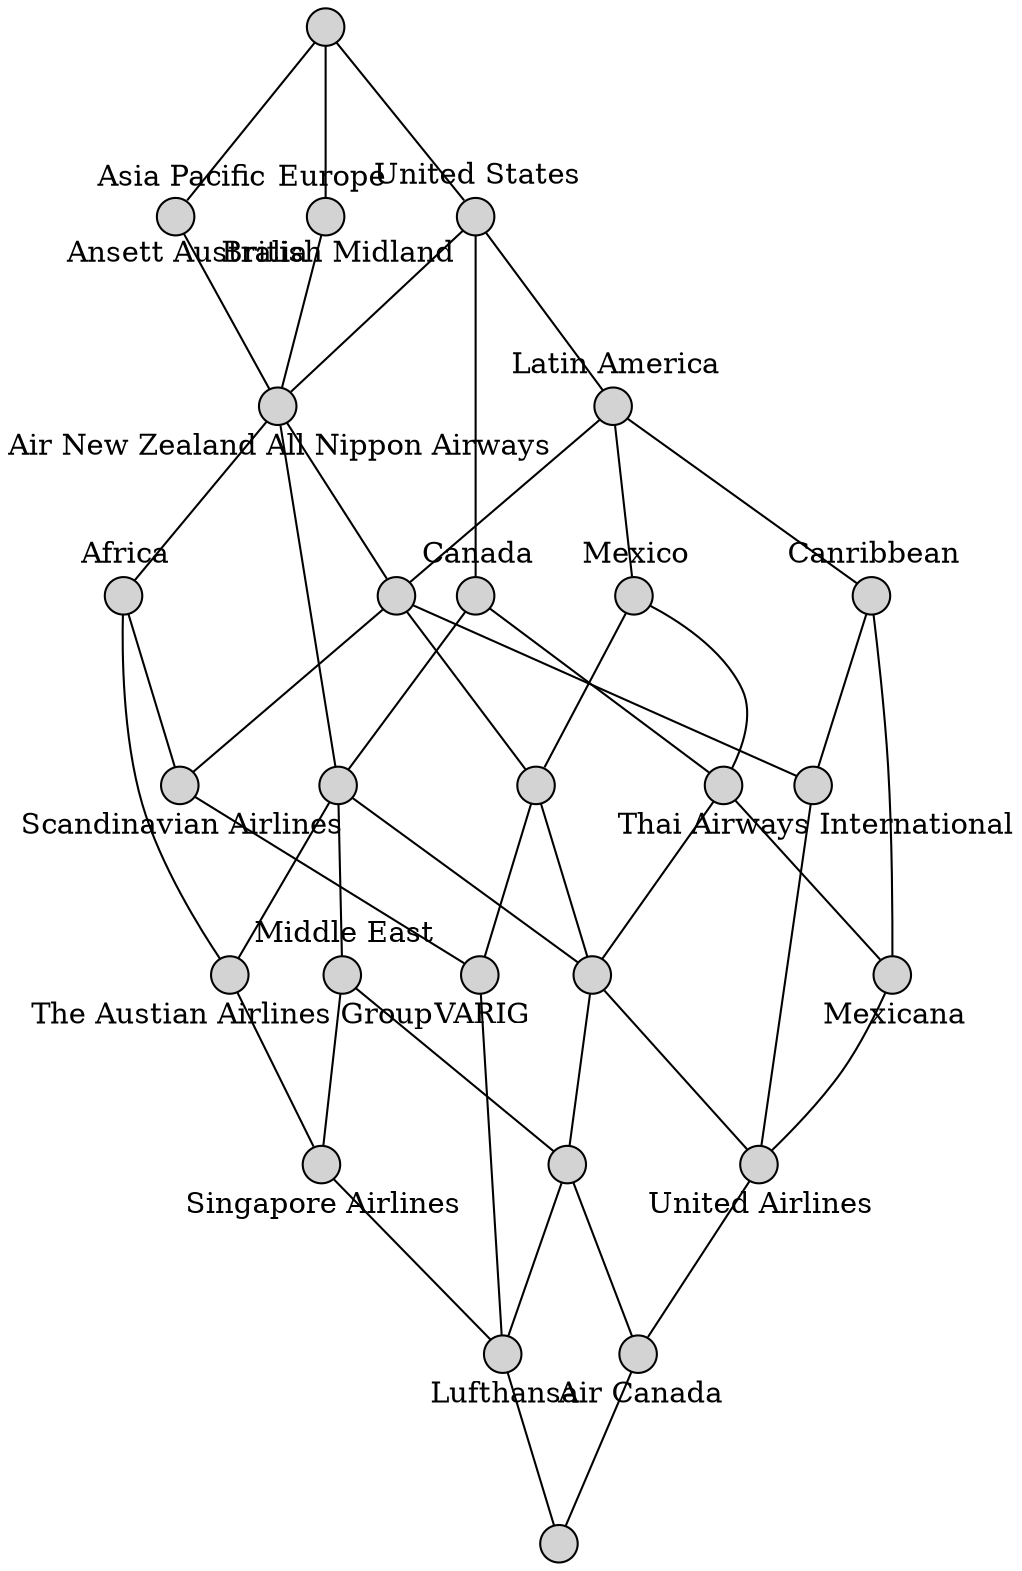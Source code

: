 // <Lattice object of 2 atoms 27 concepts 3 coatoms at 0x25cdac8bd00>
digraph Lattice {
	node [label="" shape=circle style=filled width=.25]
	edge [dir=none labeldistance=1.5 minlen=2]
	c0
	c1
	c1 -> c1 [color=transparent headlabel="Air Canada" labelangle=270]
	c1 -> c0
	c2
	c2 -> c2 [color=transparent headlabel=Lufthansa labelangle=270]
	c2 -> c0
	c3
	c3 -> c1
	c3 -> c2
	c4
	c4 -> c4 [color=transparent headlabel="United Airlines" labelangle=270]
	c4 -> c1
	c5
	c5 -> c5 [color=transparent headlabel="Singapore Airlines" labelangle=270]
	c5 -> c2
	c6
	c6 -> c6 [color=transparent headlabel=VARIG labelangle=270]
	c6 -> c2
	c7
	c7 -> c7 [color=transparent labelangle=90 taillabel="Middle East"]
	c7 -> c3
	c7 -> c5
	c8
	c8 -> c3
	c8 -> c4
	c9
	c9 -> c9 [color=transparent headlabel=Mexicana labelangle=270]
	c9 -> c4
	c10
	c10 -> c10 [color=transparent headlabel="Thai Airways International" labelangle=270]
	c10 -> c4
	c11
	c11 -> c11 [color=transparent headlabel="The Austian Airlines Group" labelangle=270]
	c11 -> c5
	c12
	c12 -> c12 [color=transparent headlabel="Scandinavian Airlines" labelangle=270]
	c12 -> c6
	c13
	c13 -> c8
	c13 -> c9
	c14
	c14 -> c6
	c14 -> c8
	c15
	c15 -> c15 [color=transparent labelangle=90 taillabel=Canribbean]
	c15 -> c9
	c15 -> c10
	c16
	c16 -> c7
	c16 -> c8
	c16 -> c11
	c17
	c17 -> c17 [color=transparent labelangle=90 taillabel=Mexico]
	c17 -> c13
	c17 -> c14
	c18
	c18 -> c18 [color=transparent labelangle=90 taillabel=Africa]
	c18 -> c11
	c18 -> c12
	c19
	c19 -> c19 [color=transparent labelangle=90 taillabel=Canada]
	c19 -> c13
	c19 -> c16
	c20
	c20 -> c10
	c20 -> c12
	c20 -> c14
	c21
	c21 -> c21 [color=transparent labelangle=90 taillabel="Latin America"]
	c21 -> c15
	c21 -> c17
	c21 -> c20
	c22
	c22 -> c22 [color=transparent headlabel="Air New Zealand All Nippon Airways" labelangle=270]
	c22 -> c16
	c22 -> c18
	c22 -> c20
	c23
	c23 -> c23 [color=transparent headlabel="Ansett Australia" labelangle=270]
	c23 -> c23 [color=transparent labelangle=90 taillabel="Asia Pacific"]
	c23 -> c22
	c24
	c24 -> c24 [color=transparent headlabel="British Midland" labelangle=270]
	c24 -> c24 [color=transparent labelangle=90 taillabel=Europe]
	c24 -> c22
	c25
	c25 -> c25 [color=transparent labelangle=90 taillabel="United States"]
	c25 -> c19
	c25 -> c21
	c25 -> c22
	c26
	c26 -> c23
	c26 -> c24
	c26 -> c25
}
